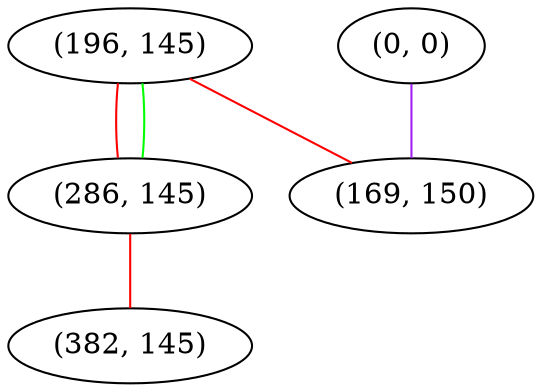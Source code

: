graph "" {
"(196, 145)";
"(286, 145)";
"(0, 0)";
"(169, 150)";
"(382, 145)";
"(196, 145)" -- "(286, 145)"  [color=red, key=0, weight=1];
"(196, 145)" -- "(286, 145)"  [color=green, key=1, weight=2];
"(196, 145)" -- "(169, 150)"  [color=red, key=0, weight=1];
"(286, 145)" -- "(382, 145)"  [color=red, key=0, weight=1];
"(0, 0)" -- "(169, 150)"  [color=purple, key=0, weight=4];
}
